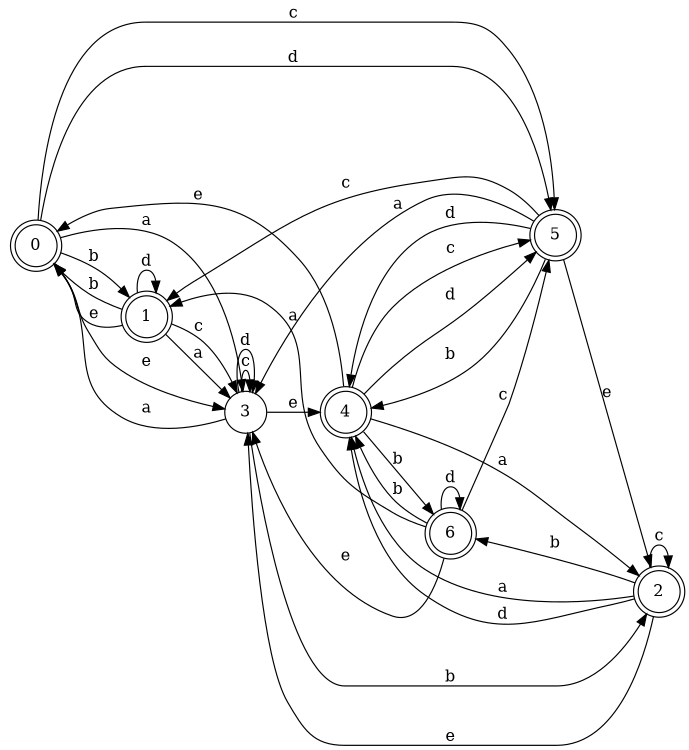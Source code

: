 digraph n6_6 {
__start0 [label="" shape="none"];

rankdir=LR;
size="8,5";

s0 [style="rounded,filled", color="black", fillcolor="white" shape="doublecircle", label="0"];
s1 [style="rounded,filled", color="black", fillcolor="white" shape="doublecircle", label="1"];
s2 [style="rounded,filled", color="black", fillcolor="white" shape="doublecircle", label="2"];
s3 [style="filled", color="black", fillcolor="white" shape="circle", label="3"];
s4 [style="rounded,filled", color="black", fillcolor="white" shape="doublecircle", label="4"];
s5 [style="rounded,filled", color="black", fillcolor="white" shape="doublecircle", label="5"];
s6 [style="rounded,filled", color="black", fillcolor="white" shape="doublecircle", label="6"];
s0 -> s3 [label="a"];
s0 -> s1 [label="b"];
s0 -> s5 [label="c"];
s0 -> s5 [label="d"];
s0 -> s3 [label="e"];
s1 -> s3 [label="a"];
s1 -> s0 [label="b"];
s1 -> s3 [label="c"];
s1 -> s1 [label="d"];
s1 -> s0 [label="e"];
s2 -> s4 [label="a"];
s2 -> s6 [label="b"];
s2 -> s2 [label="c"];
s2 -> s4 [label="d"];
s2 -> s3 [label="e"];
s3 -> s0 [label="a"];
s3 -> s2 [label="b"];
s3 -> s3 [label="c"];
s3 -> s3 [label="d"];
s3 -> s4 [label="e"];
s4 -> s2 [label="a"];
s4 -> s6 [label="b"];
s4 -> s5 [label="c"];
s4 -> s5 [label="d"];
s4 -> s0 [label="e"];
s5 -> s3 [label="a"];
s5 -> s4 [label="b"];
s5 -> s1 [label="c"];
s5 -> s4 [label="d"];
s5 -> s2 [label="e"];
s6 -> s1 [label="a"];
s6 -> s4 [label="b"];
s6 -> s5 [label="c"];
s6 -> s6 [label="d"];
s6 -> s3 [label="e"];

}